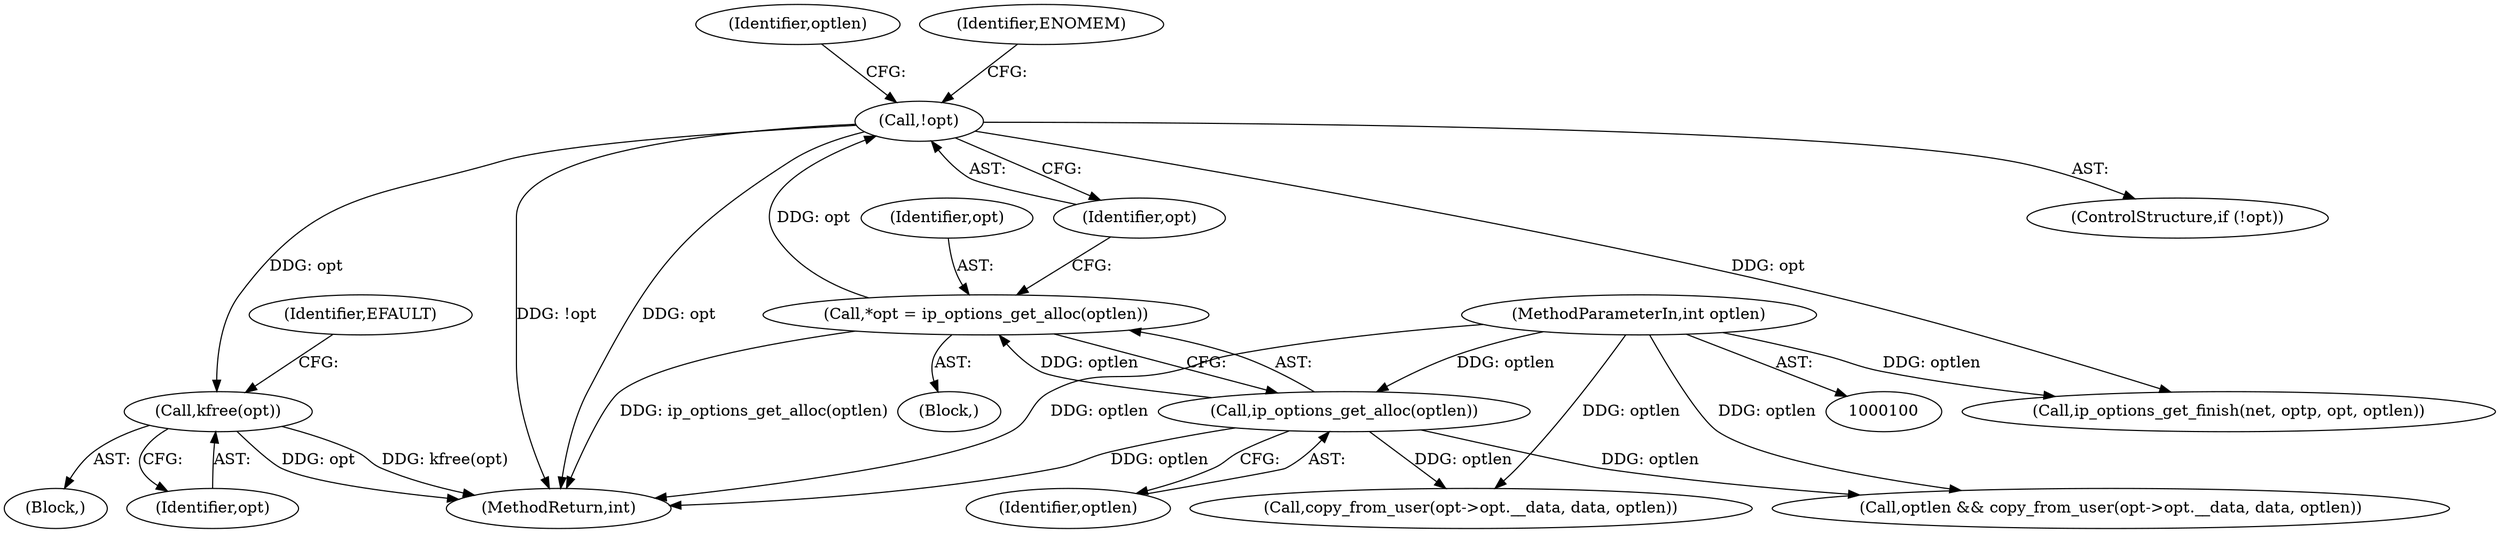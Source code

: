digraph "0_linux_f6d8bd051c391c1c0458a30b2a7abcd939329259_20@API" {
"1000129" [label="(Call,kfree(opt))"];
"1000112" [label="(Call,!opt)"];
"1000107" [label="(Call,*opt = ip_options_get_alloc(optlen))"];
"1000109" [label="(Call,ip_options_get_alloc(optlen))"];
"1000104" [label="(MethodParameterIn,int optlen)"];
"1000130" [label="(Identifier,opt)"];
"1000119" [label="(Identifier,optlen)"];
"1000135" [label="(Call,ip_options_get_finish(net, optp, opt, optlen))"];
"1000108" [label="(Identifier,opt)"];
"1000105" [label="(Block,)"];
"1000104" [label="(MethodParameterIn,int optlen)"];
"1000133" [label="(Identifier,EFAULT)"];
"1000129" [label="(Call,kfree(opt))"];
"1000128" [label="(Block,)"];
"1000107" [label="(Call,*opt = ip_options_get_alloc(optlen))"];
"1000116" [label="(Identifier,ENOMEM)"];
"1000109" [label="(Call,ip_options_get_alloc(optlen))"];
"1000111" [label="(ControlStructure,if (!opt))"];
"1000110" [label="(Identifier,optlen)"];
"1000118" [label="(Call,optlen && copy_from_user(opt->opt.__data, data, optlen))"];
"1000140" [label="(MethodReturn,int)"];
"1000113" [label="(Identifier,opt)"];
"1000120" [label="(Call,copy_from_user(opt->opt.__data, data, optlen))"];
"1000112" [label="(Call,!opt)"];
"1000129" -> "1000128"  [label="AST: "];
"1000129" -> "1000130"  [label="CFG: "];
"1000130" -> "1000129"  [label="AST: "];
"1000133" -> "1000129"  [label="CFG: "];
"1000129" -> "1000140"  [label="DDG: opt"];
"1000129" -> "1000140"  [label="DDG: kfree(opt)"];
"1000112" -> "1000129"  [label="DDG: opt"];
"1000112" -> "1000111"  [label="AST: "];
"1000112" -> "1000113"  [label="CFG: "];
"1000113" -> "1000112"  [label="AST: "];
"1000116" -> "1000112"  [label="CFG: "];
"1000119" -> "1000112"  [label="CFG: "];
"1000112" -> "1000140"  [label="DDG: !opt"];
"1000112" -> "1000140"  [label="DDG: opt"];
"1000107" -> "1000112"  [label="DDG: opt"];
"1000112" -> "1000135"  [label="DDG: opt"];
"1000107" -> "1000105"  [label="AST: "];
"1000107" -> "1000109"  [label="CFG: "];
"1000108" -> "1000107"  [label="AST: "];
"1000109" -> "1000107"  [label="AST: "];
"1000113" -> "1000107"  [label="CFG: "];
"1000107" -> "1000140"  [label="DDG: ip_options_get_alloc(optlen)"];
"1000109" -> "1000107"  [label="DDG: optlen"];
"1000109" -> "1000110"  [label="CFG: "];
"1000110" -> "1000109"  [label="AST: "];
"1000109" -> "1000140"  [label="DDG: optlen"];
"1000104" -> "1000109"  [label="DDG: optlen"];
"1000109" -> "1000118"  [label="DDG: optlen"];
"1000109" -> "1000120"  [label="DDG: optlen"];
"1000104" -> "1000100"  [label="AST: "];
"1000104" -> "1000140"  [label="DDG: optlen"];
"1000104" -> "1000118"  [label="DDG: optlen"];
"1000104" -> "1000120"  [label="DDG: optlen"];
"1000104" -> "1000135"  [label="DDG: optlen"];
}
